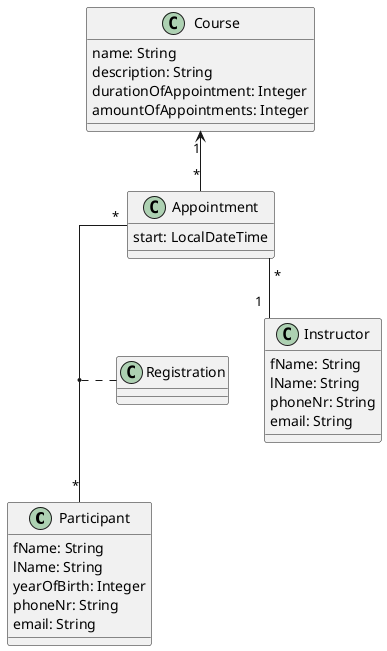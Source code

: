 @startuml
skinparam linetype ortho

class Participant {
    fName: String
    lName: String
    yearOfBirth: Integer
    phoneNr: String
    email: String
}

class Course {
    name: String
    description: String
    durationOfAppointment: Integer
    amountOfAppointments: Integer
}

class Appointment  {
    start: LocalDateTime
}

class Instructor {
    fName: String
    lName: String
    phoneNr: String
    email: String
}

Appointment "*" -- "1" Instructor

Course "1" <-- "*" Appointment
Appointment "*" -- "*" Participant
(Appointment,Participant) . Registration


@enduml